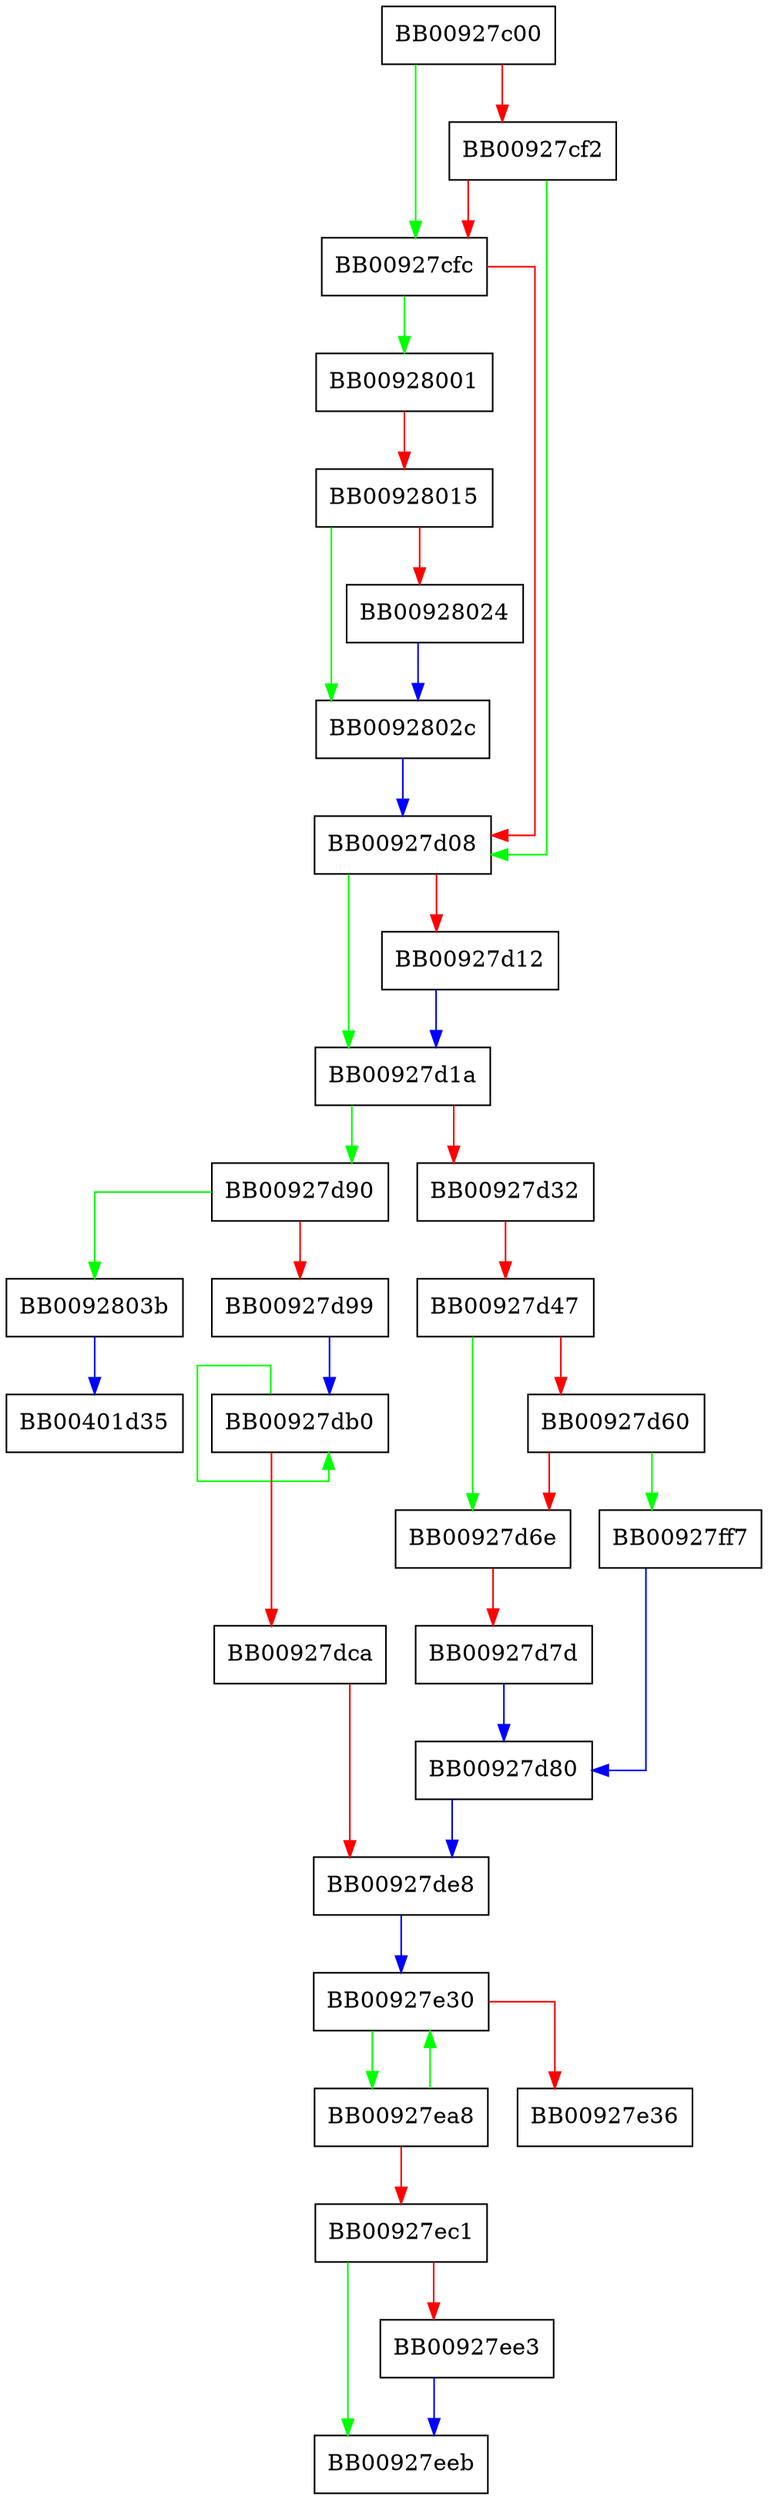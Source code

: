 digraph uw_update_context_1 {
  node [shape="box"];
  graph [splines=ortho];
  BB00927c00 -> BB00927cfc [color="green"];
  BB00927c00 -> BB00927cf2 [color="red"];
  BB00927cf2 -> BB00927d08 [color="green"];
  BB00927cf2 -> BB00927cfc [color="red"];
  BB00927cfc -> BB00928001 [color="green"];
  BB00927cfc -> BB00927d08 [color="red"];
  BB00927d08 -> BB00927d1a [color="green"];
  BB00927d08 -> BB00927d12 [color="red"];
  BB00927d12 -> BB00927d1a [color="blue"];
  BB00927d1a -> BB00927d90 [color="green"];
  BB00927d1a -> BB00927d32 [color="red"];
  BB00927d32 -> BB00927d47 [color="red"];
  BB00927d47 -> BB00927d6e [color="green"];
  BB00927d47 -> BB00927d60 [color="red"];
  BB00927d60 -> BB00927ff7 [color="green"];
  BB00927d60 -> BB00927d6e [color="red"];
  BB00927d6e -> BB00927d7d [color="red"];
  BB00927d7d -> BB00927d80 [color="blue"];
  BB00927d80 -> BB00927de8 [color="blue"];
  BB00927d90 -> BB0092803b [color="green"];
  BB00927d90 -> BB00927d99 [color="red"];
  BB00927d99 -> BB00927db0 [color="blue"];
  BB00927db0 -> BB00927db0 [color="green"];
  BB00927db0 -> BB00927dca [color="red"];
  BB00927dca -> BB00927de8 [color="red"];
  BB00927de8 -> BB00927e30 [color="blue"];
  BB00927e30 -> BB00927ea8 [color="green"];
  BB00927e30 -> BB00927e36 [color="red"];
  BB00927ea8 -> BB00927e30 [color="green"];
  BB00927ea8 -> BB00927ec1 [color="red"];
  BB00927ec1 -> BB00927eeb [color="green"];
  BB00927ec1 -> BB00927ee3 [color="red"];
  BB00927ee3 -> BB00927eeb [color="blue"];
  BB00927ff7 -> BB00927d80 [color="blue"];
  BB00928001 -> BB00928015 [color="red"];
  BB00928015 -> BB0092802c [color="green"];
  BB00928015 -> BB00928024 [color="red"];
  BB00928024 -> BB0092802c [color="blue"];
  BB0092802c -> BB00927d08 [color="blue"];
  BB0092803b -> BB00401d35 [color="blue"];
}